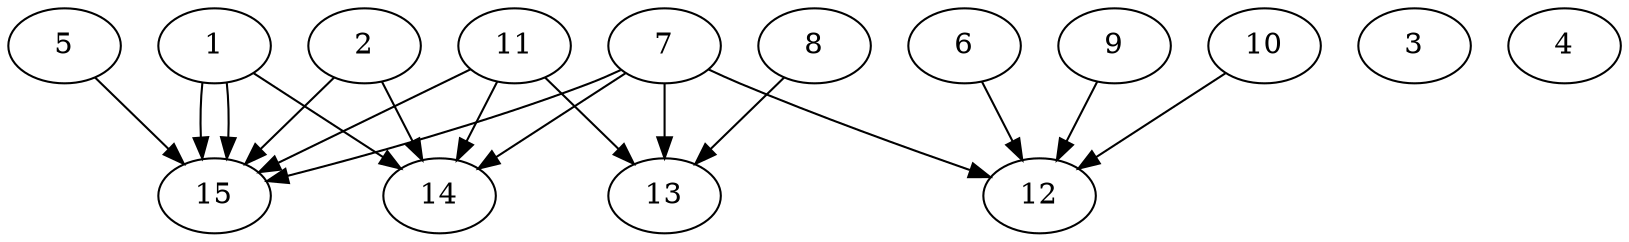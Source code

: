 // DAG automatically generated by daggen at Thu Oct  3 13:59:27 2019
// ./daggen --dot -n 15 --ccr 0.5 --fat 0.9 --regular 0.9 --density 0.6 --mindata 5242880 --maxdata 52428800 
digraph G {
  1 [size="22421504", alpha="0.16", expect_size="11210752"] 
  1 -> 14 [size ="11210752"]
  1 -> 15 [size ="11210752"]
  1 -> 15 [size ="11210752"]
  2 [size="89329664", alpha="0.10", expect_size="44664832"] 
  2 -> 14 [size ="44664832"]
  2 -> 15 [size ="44664832"]
  3 [size="53520384", alpha="0.08", expect_size="26760192"] 
  4 [size="77004800", alpha="0.15", expect_size="38502400"] 
  5 [size="73465856", alpha="0.04", expect_size="36732928"] 
  5 -> 15 [size ="36732928"]
  6 [size="30500864", alpha="0.00", expect_size="15250432"] 
  6 -> 12 [size ="15250432"]
  7 [size="29339648", alpha="0.19", expect_size="14669824"] 
  7 -> 12 [size ="14669824"]
  7 -> 13 [size ="14669824"]
  7 -> 14 [size ="14669824"]
  7 -> 15 [size ="14669824"]
  8 [size="21536768", alpha="0.07", expect_size="10768384"] 
  8 -> 13 [size ="10768384"]
  9 [size="61642752", alpha="0.02", expect_size="30821376"] 
  9 -> 12 [size ="30821376"]
  10 [size="69142528", alpha="0.15", expect_size="34571264"] 
  10 -> 12 [size ="34571264"]
  11 [size="90845184", alpha="0.15", expect_size="45422592"] 
  11 -> 13 [size ="45422592"]
  11 -> 14 [size ="45422592"]
  11 -> 15 [size ="45422592"]
  12 [size="72136704", alpha="0.03", expect_size="36068352"] 
  13 [size="23033856", alpha="0.06", expect_size="11516928"] 
  14 [size="62001152", alpha="0.00", expect_size="31000576"] 
  15 [size="39198720", alpha="0.12", expect_size="19599360"] 
}
